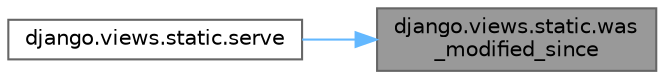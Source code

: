 digraph "django.views.static.was_modified_since"
{
 // LATEX_PDF_SIZE
  bgcolor="transparent";
  edge [fontname=Helvetica,fontsize=10,labelfontname=Helvetica,labelfontsize=10];
  node [fontname=Helvetica,fontsize=10,shape=box,height=0.2,width=0.4];
  rankdir="RL";
  Node1 [id="Node000001",label="django.views.static.was\l_modified_since",height=0.2,width=0.4,color="gray40", fillcolor="grey60", style="filled", fontcolor="black",tooltip=" "];
  Node1 -> Node2 [id="edge1_Node000001_Node000002",dir="back",color="steelblue1",style="solid",tooltip=" "];
  Node2 [id="Node000002",label="django.views.static.serve",height=0.2,width=0.4,color="grey40", fillcolor="white", style="filled",URL="$namespacedjango_1_1views_1_1static.html#aa72ebdd226500cb9ceeca2418b9c067a",tooltip=" "];
}
